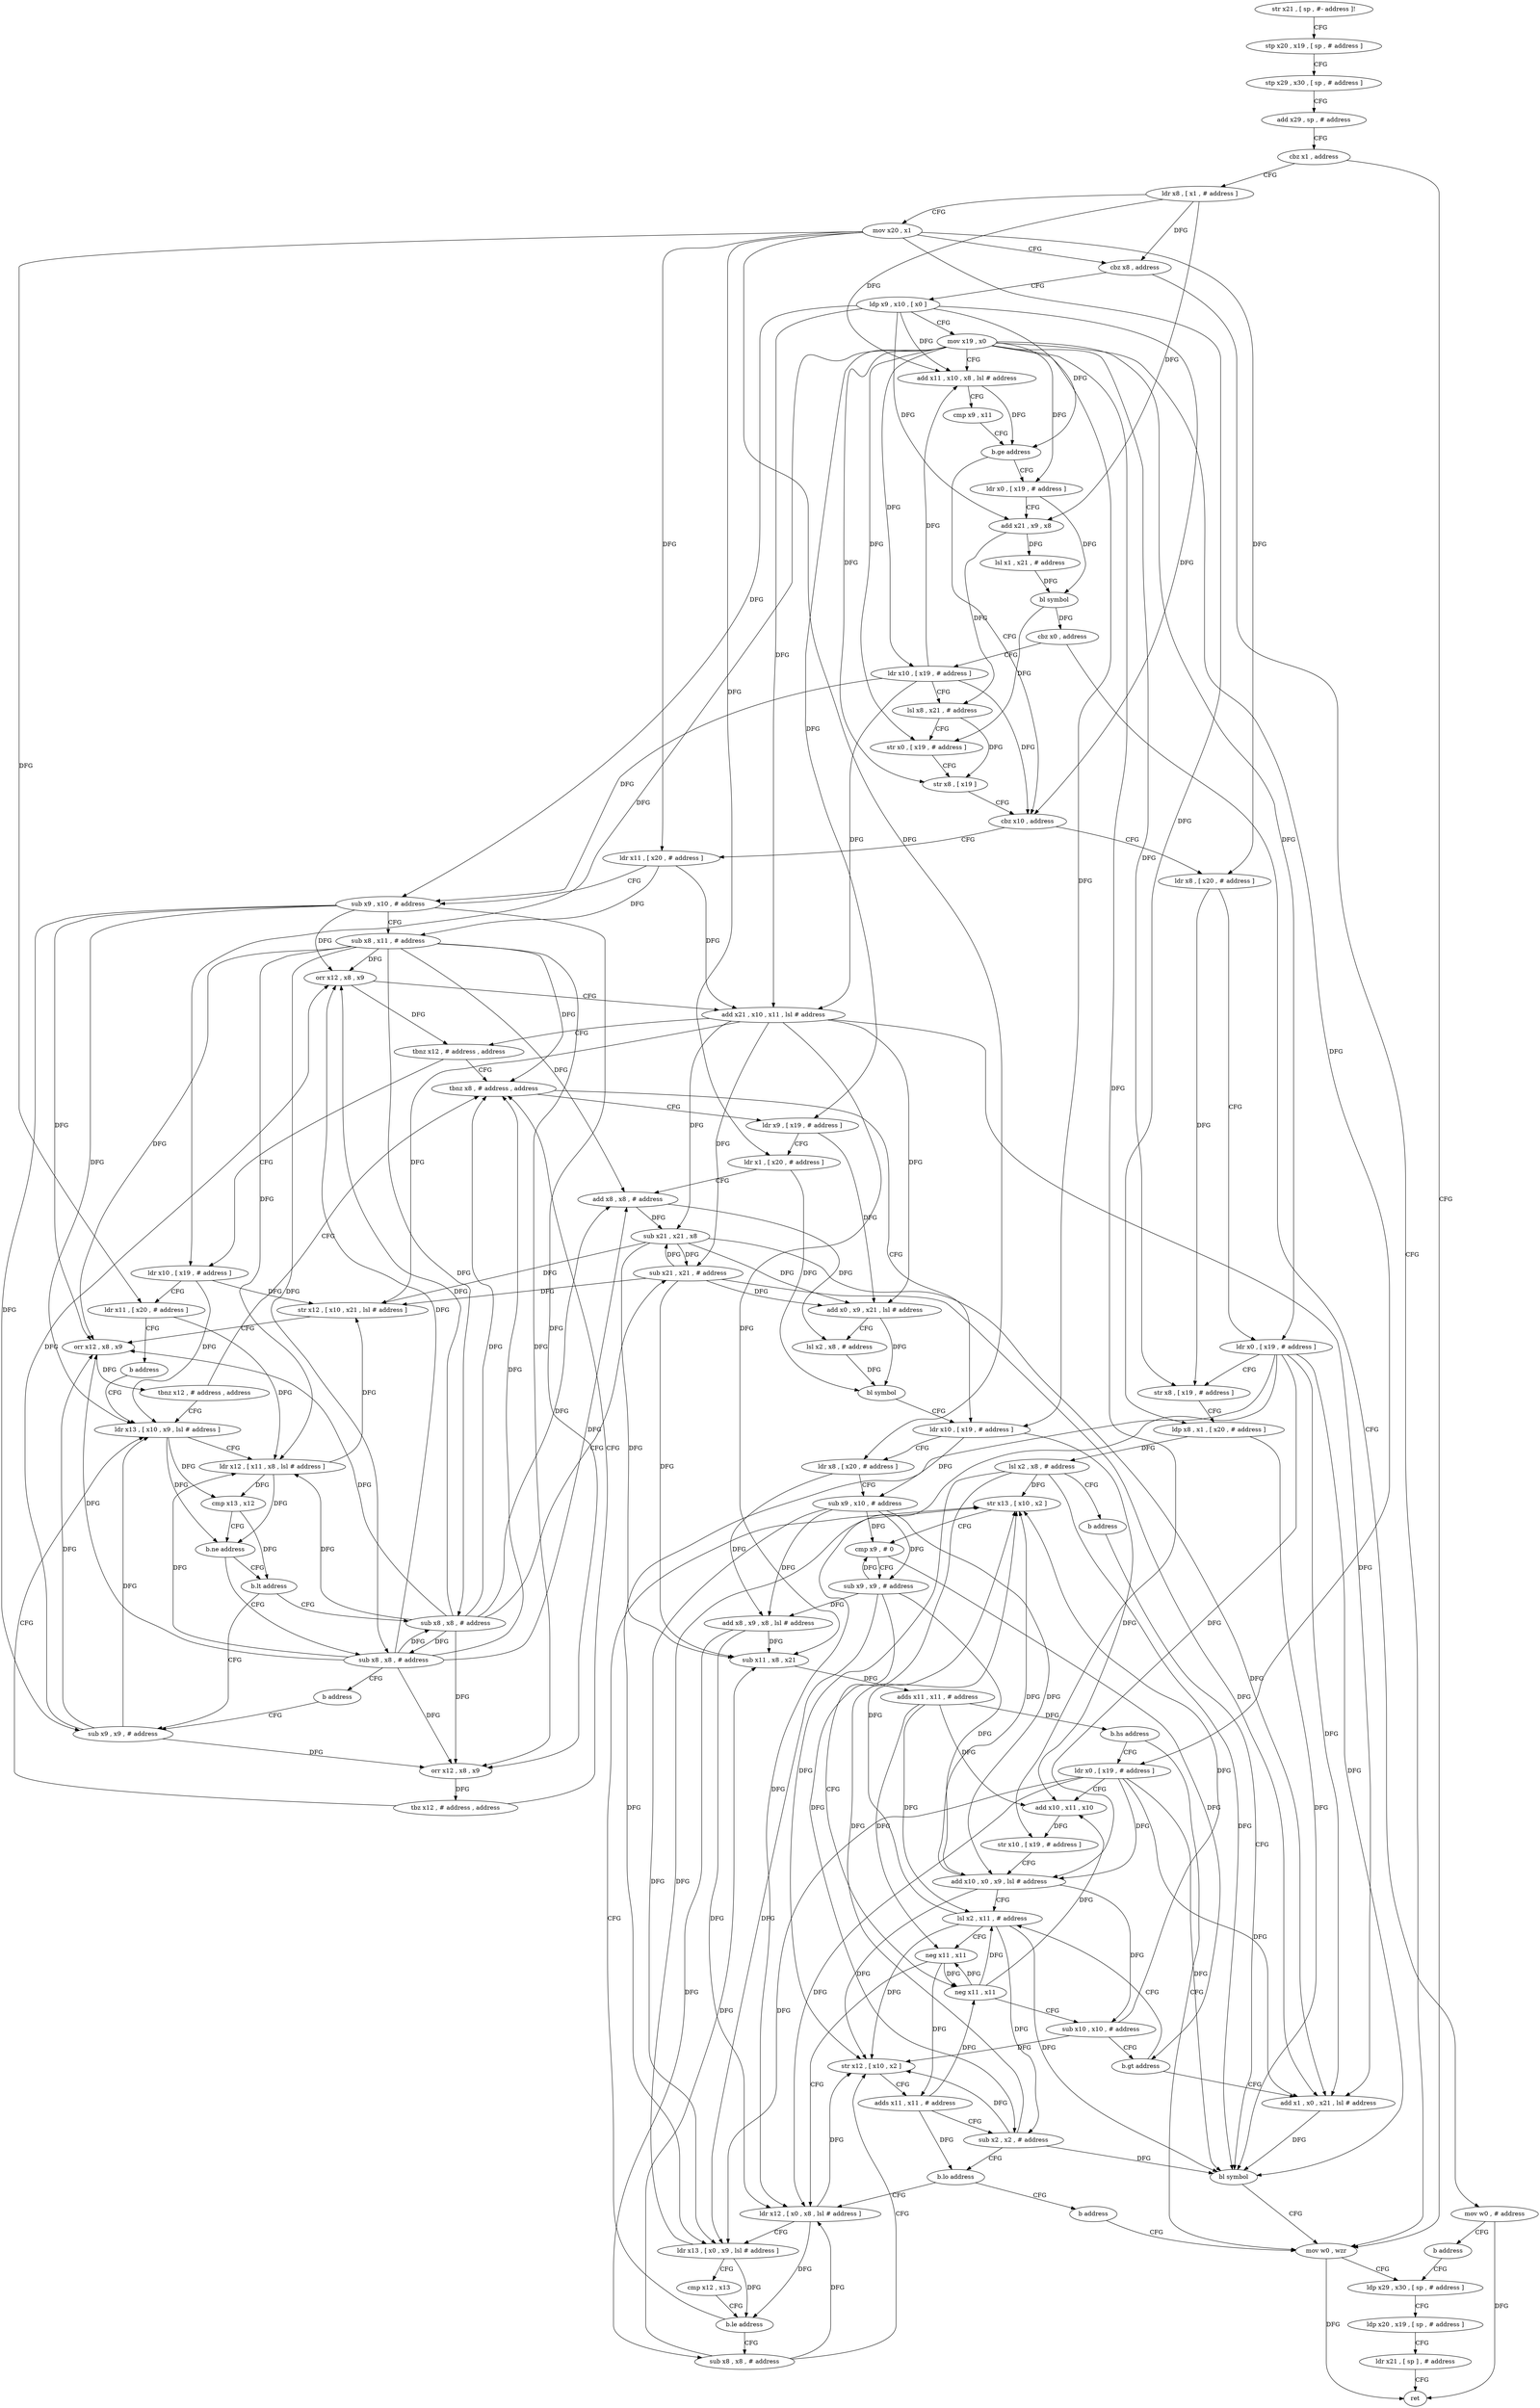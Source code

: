 digraph "func" {
"4255940" [label = "str x21 , [ sp , #- address ]!" ]
"4255944" [label = "stp x20 , x19 , [ sp , # address ]" ]
"4255948" [label = "stp x29 , x30 , [ sp , # address ]" ]
"4255952" [label = "add x29 , sp , # address" ]
"4255956" [label = "cbz x1 , address" ]
"4256284" [label = "mov w0 , wzr" ]
"4255960" [label = "ldr x8 , [ x1 , # address ]" ]
"4256288" [label = "ldp x29 , x30 , [ sp , # address ]" ]
"4255964" [label = "mov x20 , x1" ]
"4255968" [label = "cbz x8 , address" ]
"4255972" [label = "ldp x9 , x10 , [ x0 ]" ]
"4255976" [label = "mov x19 , x0" ]
"4255980" [label = "add x11 , x10 , x8 , lsl # address" ]
"4255984" [label = "cmp x9 , x11" ]
"4255988" [label = "b.ge address" ]
"4256028" [label = "cbz x10 , address" ]
"4255992" [label = "ldr x0 , [ x19 , # address ]" ]
"4256304" [label = "ldr x8 , [ x20 , # address ]" ]
"4256032" [label = "ldr x11 , [ x20 , # address ]" ]
"4255996" [label = "add x21 , x9 , x8" ]
"4256000" [label = "lsl x1 , x21 , # address" ]
"4256004" [label = "bl symbol" ]
"4256008" [label = "cbz x0 , address" ]
"4256328" [label = "mov w0 , # address" ]
"4256012" [label = "ldr x10 , [ x19 , # address ]" ]
"4256308" [label = "ldr x0 , [ x19 , # address ]" ]
"4256312" [label = "str x8 , [ x19 , # address ]" ]
"4256316" [label = "ldp x8 , x1 , [ x20 , # address ]" ]
"4256320" [label = "lsl x2 , x8 , # address" ]
"4256324" [label = "b address" ]
"4256280" [label = "bl symbol" ]
"4256036" [label = "sub x9 , x10 , # address" ]
"4256040" [label = "sub x8 , x11 , # address" ]
"4256044" [label = "orr x12 , x8 , x9" ]
"4256048" [label = "add x21 , x10 , x11 , lsl # address" ]
"4256052" [label = "tbnz x12 , # address , address" ]
"4256128" [label = "tbnz x8 , # address , address" ]
"4256056" [label = "ldr x10 , [ x19 , # address ]" ]
"4256332" [label = "b address" ]
"4256016" [label = "lsl x8 , x21 , # address" ]
"4256020" [label = "str x0 , [ x19 , # address ]" ]
"4256024" [label = "str x8 , [ x19 ]" ]
"4256160" [label = "ldr x10 , [ x19 , # address ]" ]
"4256132" [label = "ldr x9 , [ x19 , # address ]" ]
"4256060" [label = "ldr x11 , [ x20 , # address ]" ]
"4256064" [label = "b address" ]
"4256088" [label = "ldr x13 , [ x10 , x9 , lsl # address ]" ]
"4256292" [label = "ldp x20 , x19 , [ sp , # address ]" ]
"4256296" [label = "ldr x21 , [ sp ] , # address" ]
"4256300" [label = "ret" ]
"4256164" [label = "ldr x8 , [ x20 , # address ]" ]
"4256168" [label = "sub x9 , x10 , # address" ]
"4256172" [label = "add x8 , x9 , x8 , lsl # address" ]
"4256176" [label = "sub x11 , x8 , x21" ]
"4256180" [label = "adds x11 , x11 , # address" ]
"4256184" [label = "b.hs address" ]
"4256188" [label = "ldr x0 , [ x19 , # address ]" ]
"4256136" [label = "ldr x1 , [ x20 , # address ]" ]
"4256140" [label = "add x8 , x8 , # address" ]
"4256144" [label = "sub x21 , x21 , x8" ]
"4256148" [label = "add x0 , x9 , x21 , lsl # address" ]
"4256152" [label = "lsl x2 , x8 , # address" ]
"4256156" [label = "bl symbol" ]
"4256092" [label = "ldr x12 , [ x11 , x8 , lsl # address ]" ]
"4256096" [label = "cmp x13 , x12" ]
"4256100" [label = "b.ne address" ]
"4256112" [label = "b.lt address" ]
"4256104" [label = "sub x8 , x8 , # address" ]
"4256192" [label = "add x10 , x11 , x10" ]
"4256196" [label = "str x10 , [ x19 , # address ]" ]
"4256200" [label = "add x10 , x0 , x9 , lsl # address" ]
"4256204" [label = "lsl x2 , x11 , # address" ]
"4256068" [label = "sub x8 , x8 , # address" ]
"4256116" [label = "sub x9 , x9 , # address" ]
"4256108" [label = "b address" ]
"4256252" [label = "str x13 , [ x10 , x2 ]" ]
"4256256" [label = "cmp x9 , # 0" ]
"4256260" [label = "sub x9 , x9 , # address" ]
"4256264" [label = "neg x11 , x11" ]
"4256268" [label = "sub x10 , x10 , # address" ]
"4256272" [label = "b.gt address" ]
"4256276" [label = "add x1 , x0 , x21 , lsl # address" ]
"4256228" [label = "sub x8 , x8 , # address" ]
"4256232" [label = "str x12 , [ x10 , x2 ]" ]
"4256236" [label = "adds x11 , x11 , # address" ]
"4256240" [label = "sub x2 , x2 , # address" ]
"4256244" [label = "b.lo address" ]
"4256212" [label = "ldr x12 , [ x0 , x8 , lsl # address ]" ]
"4256248" [label = "b address" ]
"4256072" [label = "sub x21 , x21 , # address" ]
"4256076" [label = "str x12 , [ x10 , x21 , lsl # address ]" ]
"4256080" [label = "orr x12 , x8 , x9" ]
"4256084" [label = "tbnz x12 , # address , address" ]
"4256120" [label = "orr x12 , x8 , x9" ]
"4256124" [label = "tbz x12 , # address , address" ]
"4256208" [label = "neg x11 , x11" ]
"4256216" [label = "ldr x13 , [ x0 , x9 , lsl # address ]" ]
"4256220" [label = "cmp x12 , x13" ]
"4256224" [label = "b.le address" ]
"4255940" -> "4255944" [ label = "CFG" ]
"4255944" -> "4255948" [ label = "CFG" ]
"4255948" -> "4255952" [ label = "CFG" ]
"4255952" -> "4255956" [ label = "CFG" ]
"4255956" -> "4256284" [ label = "CFG" ]
"4255956" -> "4255960" [ label = "CFG" ]
"4256284" -> "4256288" [ label = "CFG" ]
"4256284" -> "4256300" [ label = "DFG" ]
"4255960" -> "4255964" [ label = "CFG" ]
"4255960" -> "4255968" [ label = "DFG" ]
"4255960" -> "4255980" [ label = "DFG" ]
"4255960" -> "4255996" [ label = "DFG" ]
"4256288" -> "4256292" [ label = "CFG" ]
"4255964" -> "4255968" [ label = "CFG" ]
"4255964" -> "4256304" [ label = "DFG" ]
"4255964" -> "4256316" [ label = "DFG" ]
"4255964" -> "4256032" [ label = "DFG" ]
"4255964" -> "4256060" [ label = "DFG" ]
"4255964" -> "4256164" [ label = "DFG" ]
"4255964" -> "4256136" [ label = "DFG" ]
"4255968" -> "4256284" [ label = "CFG" ]
"4255968" -> "4255972" [ label = "CFG" ]
"4255972" -> "4255976" [ label = "CFG" ]
"4255972" -> "4255988" [ label = "DFG" ]
"4255972" -> "4255996" [ label = "DFG" ]
"4255972" -> "4255980" [ label = "DFG" ]
"4255972" -> "4256028" [ label = "DFG" ]
"4255972" -> "4256036" [ label = "DFG" ]
"4255972" -> "4256048" [ label = "DFG" ]
"4255976" -> "4255980" [ label = "CFG" ]
"4255976" -> "4255992" [ label = "DFG" ]
"4255976" -> "4256308" [ label = "DFG" ]
"4255976" -> "4256312" [ label = "DFG" ]
"4255976" -> "4256012" [ label = "DFG" ]
"4255976" -> "4256020" [ label = "DFG" ]
"4255976" -> "4256024" [ label = "DFG" ]
"4255976" -> "4256056" [ label = "DFG" ]
"4255976" -> "4256160" [ label = "DFG" ]
"4255976" -> "4256132" [ label = "DFG" ]
"4255976" -> "4256188" [ label = "DFG" ]
"4255976" -> "4256196" [ label = "DFG" ]
"4255980" -> "4255984" [ label = "CFG" ]
"4255980" -> "4255988" [ label = "DFG" ]
"4255984" -> "4255988" [ label = "CFG" ]
"4255988" -> "4256028" [ label = "CFG" ]
"4255988" -> "4255992" [ label = "CFG" ]
"4256028" -> "4256304" [ label = "CFG" ]
"4256028" -> "4256032" [ label = "CFG" ]
"4255992" -> "4255996" [ label = "CFG" ]
"4255992" -> "4256004" [ label = "DFG" ]
"4256304" -> "4256308" [ label = "CFG" ]
"4256304" -> "4256312" [ label = "DFG" ]
"4256032" -> "4256036" [ label = "CFG" ]
"4256032" -> "4256040" [ label = "DFG" ]
"4256032" -> "4256048" [ label = "DFG" ]
"4255996" -> "4256000" [ label = "DFG" ]
"4255996" -> "4256016" [ label = "DFG" ]
"4256000" -> "4256004" [ label = "DFG" ]
"4256004" -> "4256008" [ label = "DFG" ]
"4256004" -> "4256020" [ label = "DFG" ]
"4256008" -> "4256328" [ label = "CFG" ]
"4256008" -> "4256012" [ label = "CFG" ]
"4256328" -> "4256332" [ label = "CFG" ]
"4256328" -> "4256300" [ label = "DFG" ]
"4256012" -> "4256016" [ label = "CFG" ]
"4256012" -> "4256028" [ label = "DFG" ]
"4256012" -> "4256036" [ label = "DFG" ]
"4256012" -> "4255980" [ label = "DFG" ]
"4256012" -> "4256048" [ label = "DFG" ]
"4256308" -> "4256312" [ label = "CFG" ]
"4256308" -> "4256280" [ label = "DFG" ]
"4256308" -> "4256200" [ label = "DFG" ]
"4256308" -> "4256212" [ label = "DFG" ]
"4256308" -> "4256216" [ label = "DFG" ]
"4256308" -> "4256276" [ label = "DFG" ]
"4256312" -> "4256316" [ label = "CFG" ]
"4256316" -> "4256320" [ label = "DFG" ]
"4256316" -> "4256280" [ label = "DFG" ]
"4256320" -> "4256324" [ label = "CFG" ]
"4256320" -> "4256280" [ label = "DFG" ]
"4256320" -> "4256252" [ label = "DFG" ]
"4256320" -> "4256232" [ label = "DFG" ]
"4256320" -> "4256240" [ label = "DFG" ]
"4256324" -> "4256280" [ label = "CFG" ]
"4256280" -> "4256284" [ label = "CFG" ]
"4256036" -> "4256040" [ label = "CFG" ]
"4256036" -> "4256044" [ label = "DFG" ]
"4256036" -> "4256088" [ label = "DFG" ]
"4256036" -> "4256080" [ label = "DFG" ]
"4256036" -> "4256116" [ label = "DFG" ]
"4256036" -> "4256120" [ label = "DFG" ]
"4256040" -> "4256044" [ label = "DFG" ]
"4256040" -> "4256128" [ label = "DFG" ]
"4256040" -> "4256140" [ label = "DFG" ]
"4256040" -> "4256092" [ label = "DFG" ]
"4256040" -> "4256104" [ label = "DFG" ]
"4256040" -> "4256068" [ label = "DFG" ]
"4256040" -> "4256080" [ label = "DFG" ]
"4256040" -> "4256120" [ label = "DFG" ]
"4256044" -> "4256048" [ label = "CFG" ]
"4256044" -> "4256052" [ label = "DFG" ]
"4256048" -> "4256052" [ label = "CFG" ]
"4256048" -> "4256176" [ label = "DFG" ]
"4256048" -> "4256144" [ label = "DFG" ]
"4256048" -> "4256148" [ label = "DFG" ]
"4256048" -> "4256072" [ label = "DFG" ]
"4256048" -> "4256076" [ label = "DFG" ]
"4256048" -> "4256276" [ label = "DFG" ]
"4256052" -> "4256128" [ label = "CFG" ]
"4256052" -> "4256056" [ label = "CFG" ]
"4256128" -> "4256160" [ label = "CFG" ]
"4256128" -> "4256132" [ label = "CFG" ]
"4256056" -> "4256060" [ label = "CFG" ]
"4256056" -> "4256088" [ label = "DFG" ]
"4256056" -> "4256076" [ label = "DFG" ]
"4256332" -> "4256288" [ label = "CFG" ]
"4256016" -> "4256020" [ label = "CFG" ]
"4256016" -> "4256024" [ label = "DFG" ]
"4256020" -> "4256024" [ label = "CFG" ]
"4256024" -> "4256028" [ label = "CFG" ]
"4256160" -> "4256164" [ label = "CFG" ]
"4256160" -> "4256168" [ label = "DFG" ]
"4256160" -> "4256192" [ label = "DFG" ]
"4256132" -> "4256136" [ label = "CFG" ]
"4256132" -> "4256148" [ label = "DFG" ]
"4256060" -> "4256064" [ label = "CFG" ]
"4256060" -> "4256092" [ label = "DFG" ]
"4256064" -> "4256088" [ label = "CFG" ]
"4256088" -> "4256092" [ label = "CFG" ]
"4256088" -> "4256096" [ label = "DFG" ]
"4256088" -> "4256100" [ label = "DFG" ]
"4256292" -> "4256296" [ label = "CFG" ]
"4256296" -> "4256300" [ label = "CFG" ]
"4256164" -> "4256168" [ label = "CFG" ]
"4256164" -> "4256172" [ label = "DFG" ]
"4256168" -> "4256172" [ label = "DFG" ]
"4256168" -> "4256200" [ label = "DFG" ]
"4256168" -> "4256216" [ label = "DFG" ]
"4256168" -> "4256256" [ label = "DFG" ]
"4256168" -> "4256260" [ label = "DFG" ]
"4256172" -> "4256176" [ label = "DFG" ]
"4256172" -> "4256212" [ label = "DFG" ]
"4256172" -> "4256228" [ label = "DFG" ]
"4256176" -> "4256180" [ label = "DFG" ]
"4256180" -> "4256184" [ label = "DFG" ]
"4256180" -> "4256192" [ label = "DFG" ]
"4256180" -> "4256204" [ label = "DFG" ]
"4256180" -> "4256208" [ label = "DFG" ]
"4256184" -> "4256284" [ label = "CFG" ]
"4256184" -> "4256188" [ label = "CFG" ]
"4256188" -> "4256192" [ label = "CFG" ]
"4256188" -> "4256280" [ label = "DFG" ]
"4256188" -> "4256200" [ label = "DFG" ]
"4256188" -> "4256212" [ label = "DFG" ]
"4256188" -> "4256216" [ label = "DFG" ]
"4256188" -> "4256276" [ label = "DFG" ]
"4256136" -> "4256140" [ label = "CFG" ]
"4256136" -> "4256156" [ label = "DFG" ]
"4256140" -> "4256144" [ label = "DFG" ]
"4256140" -> "4256152" [ label = "DFG" ]
"4256144" -> "4256148" [ label = "DFG" ]
"4256144" -> "4256176" [ label = "DFG" ]
"4256144" -> "4256072" [ label = "DFG" ]
"4256144" -> "4256076" [ label = "DFG" ]
"4256144" -> "4256276" [ label = "DFG" ]
"4256148" -> "4256152" [ label = "CFG" ]
"4256148" -> "4256156" [ label = "DFG" ]
"4256152" -> "4256156" [ label = "DFG" ]
"4256156" -> "4256160" [ label = "CFG" ]
"4256092" -> "4256096" [ label = "DFG" ]
"4256092" -> "4256100" [ label = "DFG" ]
"4256092" -> "4256076" [ label = "DFG" ]
"4256096" -> "4256100" [ label = "CFG" ]
"4256096" -> "4256112" [ label = "DFG" ]
"4256100" -> "4256112" [ label = "CFG" ]
"4256100" -> "4256104" [ label = "CFG" ]
"4256112" -> "4256068" [ label = "CFG" ]
"4256112" -> "4256116" [ label = "CFG" ]
"4256104" -> "4256108" [ label = "CFG" ]
"4256104" -> "4256128" [ label = "DFG" ]
"4256104" -> "4256140" [ label = "DFG" ]
"4256104" -> "4256092" [ label = "DFG" ]
"4256104" -> "4256044" [ label = "DFG" ]
"4256104" -> "4256068" [ label = "DFG" ]
"4256104" -> "4256080" [ label = "DFG" ]
"4256104" -> "4256120" [ label = "DFG" ]
"4256192" -> "4256196" [ label = "DFG" ]
"4256196" -> "4256200" [ label = "CFG" ]
"4256200" -> "4256204" [ label = "CFG" ]
"4256200" -> "4256252" [ label = "DFG" ]
"4256200" -> "4256268" [ label = "DFG" ]
"4256200" -> "4256232" [ label = "DFG" ]
"4256204" -> "4256208" [ label = "CFG" ]
"4256204" -> "4256280" [ label = "DFG" ]
"4256204" -> "4256252" [ label = "DFG" ]
"4256204" -> "4256232" [ label = "DFG" ]
"4256204" -> "4256240" [ label = "DFG" ]
"4256068" -> "4256072" [ label = "CFG" ]
"4256068" -> "4256128" [ label = "DFG" ]
"4256068" -> "4256140" [ label = "DFG" ]
"4256068" -> "4256092" [ label = "DFG" ]
"4256068" -> "4256104" [ label = "DFG" ]
"4256068" -> "4256044" [ label = "DFG" ]
"4256068" -> "4256080" [ label = "DFG" ]
"4256068" -> "4256120" [ label = "DFG" ]
"4256116" -> "4256120" [ label = "DFG" ]
"4256116" -> "4256044" [ label = "DFG" ]
"4256116" -> "4256088" [ label = "DFG" ]
"4256116" -> "4256080" [ label = "DFG" ]
"4256108" -> "4256116" [ label = "CFG" ]
"4256252" -> "4256256" [ label = "CFG" ]
"4256256" -> "4256260" [ label = "CFG" ]
"4256256" -> "4256272" [ label = "DFG" ]
"4256260" -> "4256264" [ label = "CFG" ]
"4256260" -> "4256200" [ label = "DFG" ]
"4256260" -> "4256216" [ label = "DFG" ]
"4256260" -> "4256256" [ label = "DFG" ]
"4256260" -> "4256172" [ label = "DFG" ]
"4256264" -> "4256268" [ label = "CFG" ]
"4256264" -> "4256204" [ label = "DFG" ]
"4256264" -> "4256208" [ label = "DFG" ]
"4256264" -> "4256192" [ label = "DFG" ]
"4256268" -> "4256272" [ label = "CFG" ]
"4256268" -> "4256252" [ label = "DFG" ]
"4256268" -> "4256232" [ label = "DFG" ]
"4256272" -> "4256204" [ label = "CFG" ]
"4256272" -> "4256276" [ label = "CFG" ]
"4256276" -> "4256280" [ label = "DFG" ]
"4256228" -> "4256232" [ label = "CFG" ]
"4256228" -> "4256212" [ label = "DFG" ]
"4256228" -> "4256176" [ label = "DFG" ]
"4256232" -> "4256236" [ label = "CFG" ]
"4256236" -> "4256240" [ label = "CFG" ]
"4256236" -> "4256264" [ label = "DFG" ]
"4256236" -> "4256244" [ label = "DFG" ]
"4256240" -> "4256244" [ label = "CFG" ]
"4256240" -> "4256280" [ label = "DFG" ]
"4256240" -> "4256252" [ label = "DFG" ]
"4256240" -> "4256232" [ label = "DFG" ]
"4256244" -> "4256212" [ label = "CFG" ]
"4256244" -> "4256248" [ label = "CFG" ]
"4256212" -> "4256216" [ label = "CFG" ]
"4256212" -> "4256224" [ label = "DFG" ]
"4256212" -> "4256232" [ label = "DFG" ]
"4256248" -> "4256284" [ label = "CFG" ]
"4256072" -> "4256076" [ label = "DFG" ]
"4256072" -> "4256176" [ label = "DFG" ]
"4256072" -> "4256148" [ label = "DFG" ]
"4256072" -> "4256144" [ label = "DFG" ]
"4256072" -> "4256276" [ label = "DFG" ]
"4256076" -> "4256080" [ label = "CFG" ]
"4256080" -> "4256084" [ label = "DFG" ]
"4256084" -> "4256128" [ label = "CFG" ]
"4256084" -> "4256088" [ label = "CFG" ]
"4256120" -> "4256124" [ label = "DFG" ]
"4256124" -> "4256088" [ label = "CFG" ]
"4256124" -> "4256128" [ label = "CFG" ]
"4256208" -> "4256212" [ label = "CFG" ]
"4256208" -> "4256264" [ label = "DFG" ]
"4256208" -> "4256236" [ label = "DFG" ]
"4256216" -> "4256220" [ label = "CFG" ]
"4256216" -> "4256224" [ label = "DFG" ]
"4256216" -> "4256252" [ label = "DFG" ]
"4256220" -> "4256224" [ label = "CFG" ]
"4256224" -> "4256252" [ label = "CFG" ]
"4256224" -> "4256228" [ label = "CFG" ]
}
